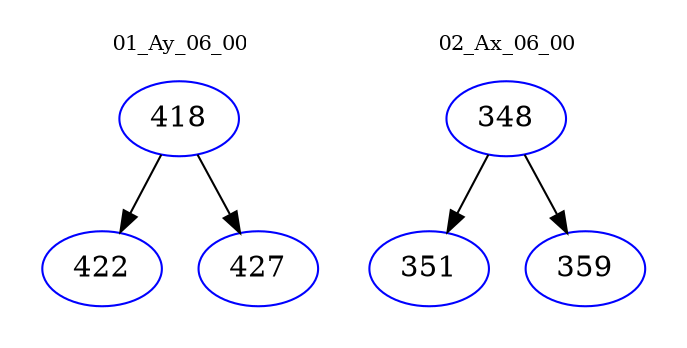 digraph{
subgraph cluster_0 {
color = white
label = "01_Ay_06_00";
fontsize=10;
T0_418 [label="418", color="blue"]
T0_418 -> T0_422 [color="black"]
T0_422 [label="422", color="blue"]
T0_418 -> T0_427 [color="black"]
T0_427 [label="427", color="blue"]
}
subgraph cluster_1 {
color = white
label = "02_Ax_06_00";
fontsize=10;
T1_348 [label="348", color="blue"]
T1_348 -> T1_351 [color="black"]
T1_351 [label="351", color="blue"]
T1_348 -> T1_359 [color="black"]
T1_359 [label="359", color="blue"]
}
}
